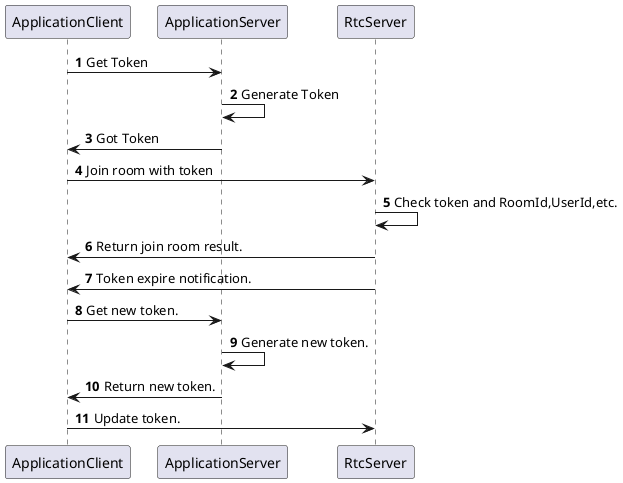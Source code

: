 @startuml
'https://plantuml.com/sequence-diagram

autonumber

ApplicationClient -> ApplicationServer: Get Token
ApplicationServer -> ApplicationServer: Generate Token
ApplicationServer -> ApplicationClient: Got Token
ApplicationClient->RtcServer: Join room with token
RtcServer->RtcServer:Check token and RoomId,UserId,etc.
RtcServer->ApplicationClient:Return join room result.
RtcServer->ApplicationClient:Token expire notification.
ApplicationClient->ApplicationServer:Get new token.
ApplicationServer->ApplicationServer:Generate new token.
ApplicationServer->ApplicationClient:Return new token.
ApplicationClient->RtcServer:Update token.

@enduml
